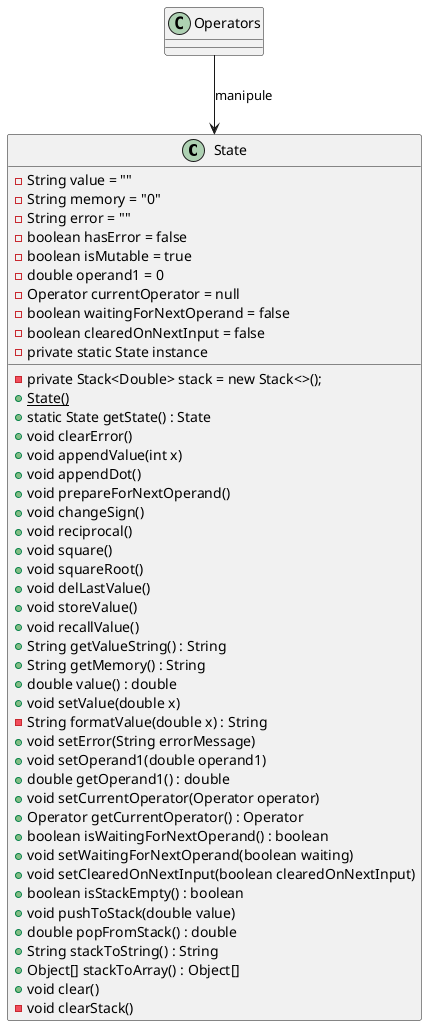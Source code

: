 @startuml
class State {
    - String value = ""
    - String memory = "0"
    - String error = ""
    - boolean hasError = false
    - boolean isMutable = true
    - double operand1 = 0
    - Operator currentOperator = null
    - boolean waitingForNextOperand = false
    - boolean clearedOnNextInput = false
    - private Stack<Double> stack = new Stack<>();
    - private static State instance

    + State() {static}
    + static State getState() : State
    + void clearError()
    + void appendValue(int x)
    + void appendDot()
    + void prepareForNextOperand()
    + void changeSign()
    + void reciprocal()
    + void square()
    + void squareRoot()
    + void delLastValue()
    + void storeValue()
    + void recallValue()
    + String getValueString() : String
    + String getMemory() : String
    + double value() : double
    + void setValue(double x)
    - String formatValue(double x) : String
    + void setError(String errorMessage)
    + void setOperand1(double operand1)
    + double getOperand1() : double
    + void setCurrentOperator(Operator operator)
    + Operator getCurrentOperator() : Operator
    + boolean isWaitingForNextOperand() : boolean
    + void setWaitingForNextOperand(boolean waiting)
    + void setClearedOnNextInput(boolean clearedOnNextInput)
    + boolean isStackEmpty() : boolean
    + void pushToStack(double value)
    + double popFromStack() : double
    + String stackToString() : String
    + Object[] stackToArray() : Object[]
    + void clear()
    - void clearStack()
}

Operators --> State : "manipule"
@enduml
